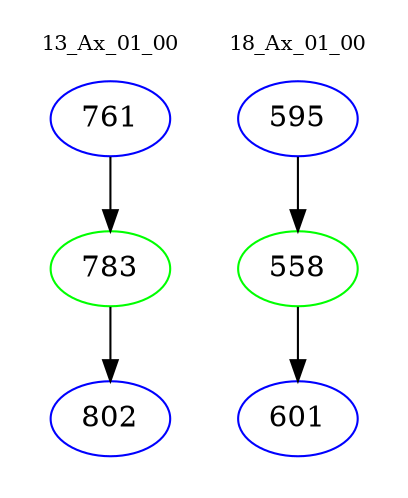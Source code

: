 digraph{
subgraph cluster_0 {
color = white
label = "13_Ax_01_00";
fontsize=10;
T0_761 [label="761", color="blue"]
T0_761 -> T0_783 [color="black"]
T0_783 [label="783", color="green"]
T0_783 -> T0_802 [color="black"]
T0_802 [label="802", color="blue"]
}
subgraph cluster_1 {
color = white
label = "18_Ax_01_00";
fontsize=10;
T1_595 [label="595", color="blue"]
T1_595 -> T1_558 [color="black"]
T1_558 [label="558", color="green"]
T1_558 -> T1_601 [color="black"]
T1_601 [label="601", color="blue"]
}
}
